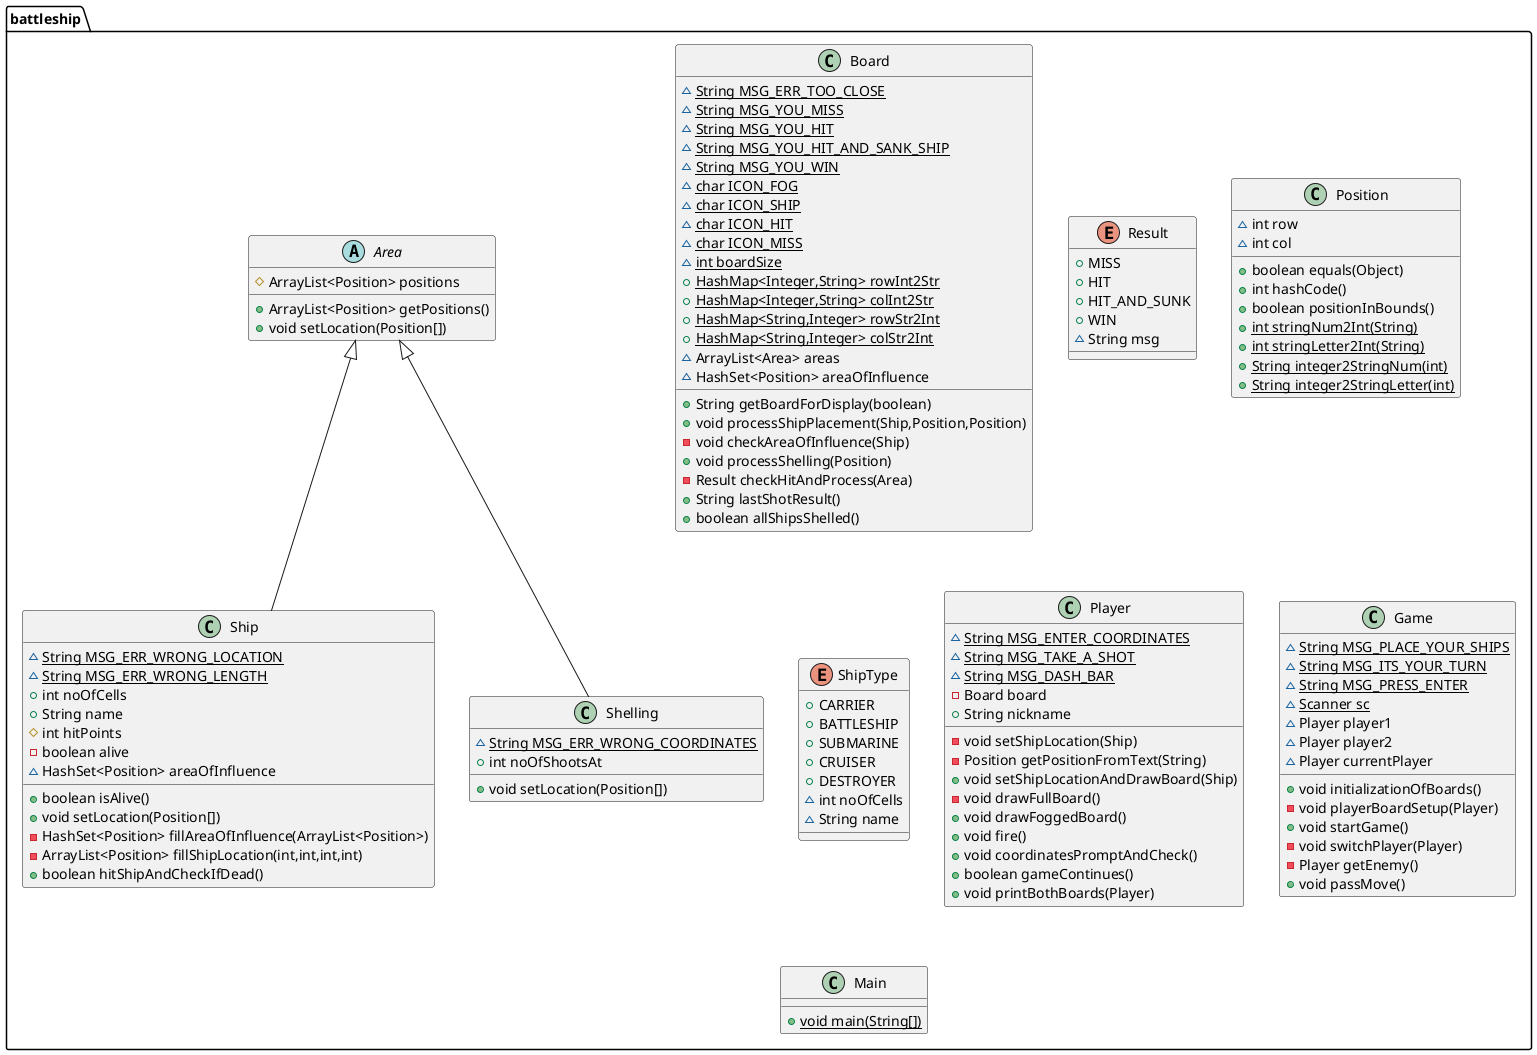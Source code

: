 @startuml
class battleship.Board {
~ {static} String MSG_ERR_TOO_CLOSE
~ {static} String MSG_YOU_MISS
~ {static} String MSG_YOU_HIT
~ {static} String MSG_YOU_HIT_AND_SANK_SHIP
~ {static} String MSG_YOU_WIN
~ {static} char ICON_FOG
~ {static} char ICON_SHIP
~ {static} char ICON_HIT
~ {static} char ICON_MISS
~ {static} int boardSize
+ {static} HashMap<Integer,String> rowInt2Str
+ {static} HashMap<Integer,String> colInt2Str
+ {static} HashMap<String,Integer> rowStr2Int
+ {static} HashMap<String,Integer> colStr2Int
~ ArrayList<Area> areas
~ HashSet<Position> areaOfInfluence
+ String getBoardForDisplay(boolean)
+ void processShipPlacement(Ship,Position,Position)
- void checkAreaOfInfluence(Ship)
+ void processShelling(Position)
- Result checkHitAndProcess(Area)
+ String lastShotResult()
+ boolean allShipsShelled()
}
enum battleship.Result {
+  MISS
+  HIT
+  HIT_AND_SUNK
+  WIN
~ String msg
}
class battleship.Position {
~ int row
~ int col
+ boolean equals(Object)
+ int hashCode()
+ boolean positionInBounds()
+ {static} int stringNum2Int(String)
+ {static} int stringLetter2Int(String)
+ {static} String integer2StringNum(int)
+ {static} String integer2StringLetter(int)
}
abstract class battleship.Area {
# ArrayList<Position> positions
+ ArrayList<Position> getPositions()
+ void setLocation(Position[])
}
class battleship.Ship {
~ {static} String MSG_ERR_WRONG_LOCATION
~ {static} String MSG_ERR_WRONG_LENGTH
+ int noOfCells
+ String name
# int hitPoints
- boolean alive
~ HashSet<Position> areaOfInfluence
+ boolean isAlive()
+ void setLocation(Position[])
- HashSet<Position> fillAreaOfInfluence(ArrayList<Position>)
- ArrayList<Position> fillShipLocation(int,int,int,int)
+ boolean hitShipAndCheckIfDead()
}
class battleship.Shelling {
~ {static} String MSG_ERR_WRONG_COORDINATES
+ int noOfShootsAt
+ void setLocation(Position[])
}
enum battleship.ShipType {
+  CARRIER
+  BATTLESHIP
+  SUBMARINE
+  CRUISER
+  DESTROYER
~ int noOfCells
~ String name
}
class battleship.Player {
~ {static} String MSG_ENTER_COORDINATES
~ {static} String MSG_TAKE_A_SHOT
~ {static} String MSG_DASH_BAR
- Board board
+ String nickname
- void setShipLocation(Ship)
- Position getPositionFromText(String)
+ void setShipLocationAndDrawBoard(Ship)
- void drawFullBoard()
+ void drawFoggedBoard()
+ void fire()
+ void coordinatesPromptAndCheck()
+ boolean gameContinues()
+ void printBothBoards(Player)
}
class battleship.Game {
~ {static} String MSG_PLACE_YOUR_SHIPS
~ {static} String MSG_ITS_YOUR_TURN
~ {static} String MSG_PRESS_ENTER
~ {static} Scanner sc
~ Player player1
~ Player player2
~ Player currentPlayer
+ void initializationOfBoards()
- void playerBoardSetup(Player)
+ void startGame()
- void switchPlayer(Player)
- Player getEnemy()
+ void passMove()
}
class battleship.Main {
+ {static} void main(String[])
}


battleship.Area <|-- battleship.Ship
battleship.Area <|-- battleship.Shelling
@enduml
